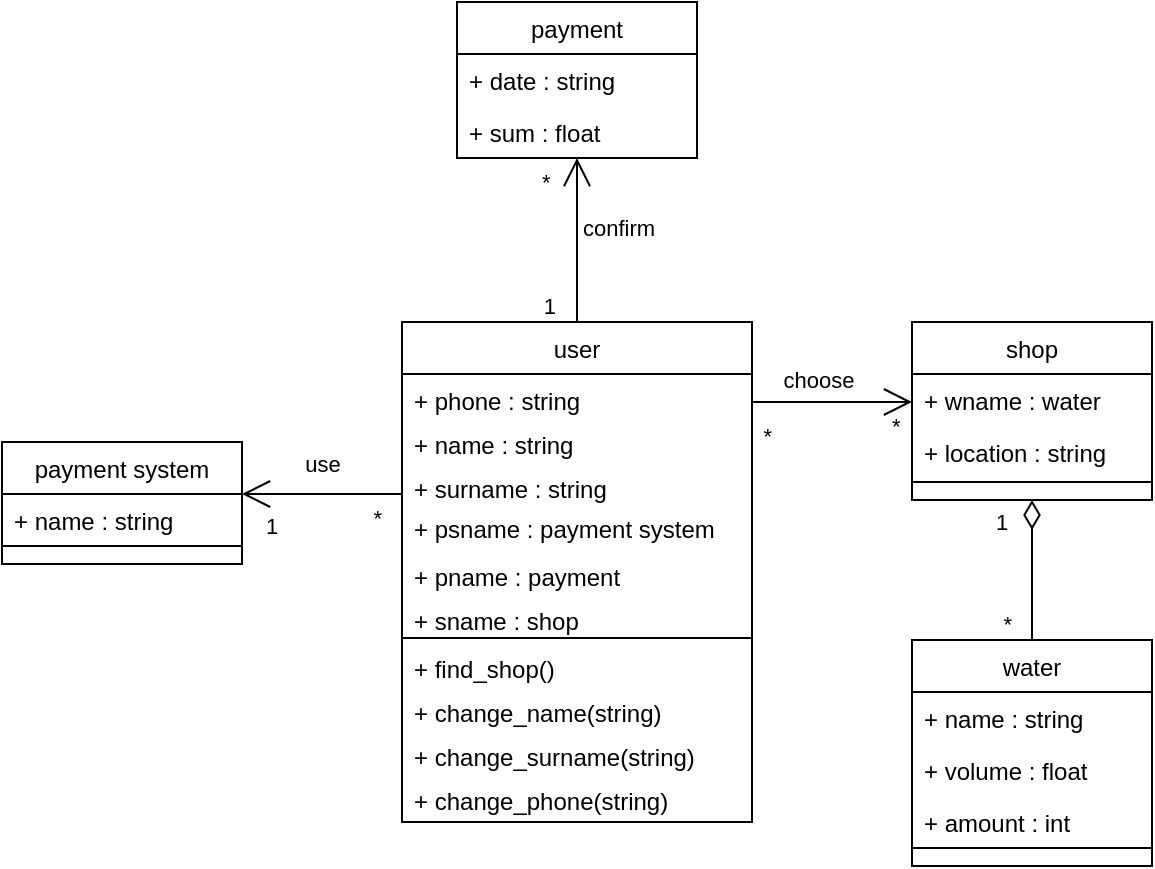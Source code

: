 <mxfile version="20.4.0" type="github">
  <diagram id="ATw0wiLQBBvaftRnEnq2" name="Страница 1">
    <mxGraphModel dx="677" dy="2032" grid="1" gridSize="10" guides="1" tooltips="1" connect="1" arrows="1" fold="1" page="1" pageScale="1" pageWidth="1169" pageHeight="827" math="0" shadow="0">
      <root>
        <mxCell id="0" />
        <mxCell id="1" parent="0" />
        <mxCell id="GyFa929_02Q6f_05pbuW-1" value="payment" style="swimlane;fontStyle=0;childLayout=stackLayout;horizontal=1;startSize=26;fillColor=none;horizontalStack=0;resizeParent=1;resizeParentMax=0;resizeLast=0;collapsible=1;marginBottom=0;" parent="1" vertex="1">
          <mxGeometry x="467.5" y="-1440" width="120" height="78" as="geometry">
            <mxRectangle x="260" y="-410" width="60" height="30" as="alternateBounds" />
          </mxGeometry>
        </mxCell>
        <mxCell id="GyFa929_02Q6f_05pbuW-2" value="+ date : string" style="text;strokeColor=none;fillColor=none;align=left;verticalAlign=top;spacingLeft=4;spacingRight=4;overflow=hidden;rotatable=0;points=[[0,0.5],[1,0.5]];portConstraint=eastwest;" parent="GyFa929_02Q6f_05pbuW-1" vertex="1">
          <mxGeometry y="26" width="120" height="26" as="geometry" />
        </mxCell>
        <mxCell id="GyFa929_02Q6f_05pbuW-3" value="+ sum : float" style="text;strokeColor=none;fillColor=none;align=left;verticalAlign=top;spacingLeft=4;spacingRight=4;overflow=hidden;rotatable=0;points=[[0,0.5],[1,0.5]];portConstraint=eastwest;" parent="GyFa929_02Q6f_05pbuW-1" vertex="1">
          <mxGeometry y="52" width="120" height="26" as="geometry" />
        </mxCell>
        <mxCell id="GyFa929_02Q6f_05pbuW-8" value="water" style="swimlane;fontStyle=0;childLayout=stackLayout;horizontal=1;startSize=26;fillColor=none;horizontalStack=0;resizeParent=1;resizeParentMax=0;resizeLast=0;collapsible=1;marginBottom=0;" parent="1" vertex="1">
          <mxGeometry x="695" y="-1121" width="120" height="104" as="geometry">
            <mxRectangle x="260" y="-410" width="60" height="30" as="alternateBounds" />
          </mxGeometry>
        </mxCell>
        <mxCell id="GyFa929_02Q6f_05pbuW-9" value="+ name : string" style="text;strokeColor=none;fillColor=none;align=left;verticalAlign=top;spacingLeft=4;spacingRight=4;overflow=hidden;rotatable=0;points=[[0,0.5],[1,0.5]];portConstraint=eastwest;" parent="GyFa929_02Q6f_05pbuW-8" vertex="1">
          <mxGeometry y="26" width="120" height="26" as="geometry" />
        </mxCell>
        <mxCell id="GyFa929_02Q6f_05pbuW-10" value="+ volume : float" style="text;strokeColor=none;fillColor=none;align=left;verticalAlign=top;spacingLeft=4;spacingRight=4;overflow=hidden;rotatable=0;points=[[0,0.5],[1,0.5]];portConstraint=eastwest;" parent="GyFa929_02Q6f_05pbuW-8" vertex="1">
          <mxGeometry y="52" width="120" height="26" as="geometry" />
        </mxCell>
        <mxCell id="GyFa929_02Q6f_05pbuW-11" value="+ amount : int" style="text;strokeColor=none;fillColor=none;align=left;verticalAlign=top;spacingLeft=4;spacingRight=4;overflow=hidden;rotatable=0;points=[[0,0.5],[1,0.5]];portConstraint=eastwest;" parent="GyFa929_02Q6f_05pbuW-8" vertex="1">
          <mxGeometry y="78" width="120" height="26" as="geometry" />
        </mxCell>
        <mxCell id="GyFa929_02Q6f_05pbuW-12" value="payment system" style="swimlane;fontStyle=0;childLayout=stackLayout;horizontal=1;startSize=26;fillColor=none;horizontalStack=0;resizeParent=1;resizeParentMax=0;resizeLast=0;collapsible=1;marginBottom=0;" parent="1" vertex="1">
          <mxGeometry x="240" y="-1220" width="120" height="52" as="geometry">
            <mxRectangle x="260" y="-410" width="60" height="30" as="alternateBounds" />
          </mxGeometry>
        </mxCell>
        <mxCell id="GyFa929_02Q6f_05pbuW-13" value="+ name : string" style="text;strokeColor=none;fillColor=none;align=left;verticalAlign=top;spacingLeft=4;spacingRight=4;overflow=hidden;rotatable=0;points=[[0,0.5],[1,0.5]];portConstraint=eastwest;" parent="GyFa929_02Q6f_05pbuW-12" vertex="1">
          <mxGeometry y="26" width="120" height="26" as="geometry" />
        </mxCell>
        <mxCell id="GyFa929_02Q6f_05pbuW-20" value="" style="endArrow=none;html=1;startSize=12;startArrow=diamondThin;startFill=0;entryX=0.5;entryY=0;entryDx=0;entryDy=0;" parent="1" target="GyFa929_02Q6f_05pbuW-8" edge="1">
          <mxGeometry relative="1" as="geometry">
            <mxPoint x="755" y="-1191" as="sourcePoint" />
            <mxPoint x="755" y="-1131" as="targetPoint" />
          </mxGeometry>
        </mxCell>
        <mxCell id="GyFa929_02Q6f_05pbuW-21" value="1" style="edgeLabel;resizable=0;html=1;align=left;verticalAlign=bottom;" parent="GyFa929_02Q6f_05pbuW-20" connectable="0" vertex="1">
          <mxGeometry x="-1" relative="1" as="geometry">
            <mxPoint x="-20" y="19" as="offset" />
          </mxGeometry>
        </mxCell>
        <mxCell id="GyFa929_02Q6f_05pbuW-22" value="*" style="edgeLabel;resizable=0;html=1;align=right;verticalAlign=bottom;" parent="GyFa929_02Q6f_05pbuW-20" connectable="0" vertex="1">
          <mxGeometry x="1" relative="1" as="geometry">
            <mxPoint x="-10" as="offset" />
          </mxGeometry>
        </mxCell>
        <mxCell id="GyFa929_02Q6f_05pbuW-23" value="" style="endArrow=none;html=1;startSize=12;startArrow=open;startFill=0;exitX=1;exitY=0.5;exitDx=0;exitDy=0;entryX=0;entryY=0.5;entryDx=0;entryDy=0;" parent="1" source="GyFa929_02Q6f_05pbuW-12" edge="1">
          <mxGeometry relative="1" as="geometry">
            <mxPoint x="690" y="-1305.67" as="sourcePoint" />
            <mxPoint x="440" y="-1194" as="targetPoint" />
          </mxGeometry>
        </mxCell>
        <mxCell id="GyFa929_02Q6f_05pbuW-24" value="1" style="edgeLabel;resizable=0;html=1;align=left;verticalAlign=bottom;" parent="GyFa929_02Q6f_05pbuW-23" connectable="0" vertex="1">
          <mxGeometry x="-1" relative="1" as="geometry">
            <mxPoint x="10" y="24" as="offset" />
          </mxGeometry>
        </mxCell>
        <mxCell id="GyFa929_02Q6f_05pbuW-25" value="*" style="edgeLabel;resizable=0;html=1;align=right;verticalAlign=bottom;" parent="GyFa929_02Q6f_05pbuW-23" connectable="0" vertex="1">
          <mxGeometry x="1" relative="1" as="geometry">
            <mxPoint x="-10" y="20" as="offset" />
          </mxGeometry>
        </mxCell>
        <mxCell id="GyFa929_02Q6f_05pbuW-26" value="use" style="edgeLabel;html=1;align=center;verticalAlign=middle;resizable=0;points=[];" parent="GyFa929_02Q6f_05pbuW-23" vertex="1" connectable="0">
          <mxGeometry x="0.17" y="2" relative="1" as="geometry">
            <mxPoint x="-7" y="-13" as="offset" />
          </mxGeometry>
        </mxCell>
        <mxCell id="GyFa929_02Q6f_05pbuW-27" value="" style="endArrow=none;html=1;startSize=12;startArrow=open;startFill=0;entryX=0.5;entryY=0;entryDx=0;entryDy=0;exitX=0.5;exitY=1;exitDx=0;exitDy=0;" parent="1" source="GyFa929_02Q6f_05pbuW-1" target="GyFa929_02Q6f_05pbuW-4" edge="1">
          <mxGeometry relative="1" as="geometry">
            <mxPoint x="530" y="-1350" as="sourcePoint" />
            <mxPoint x="620" y="-1330.67" as="targetPoint" />
          </mxGeometry>
        </mxCell>
        <mxCell id="GyFa929_02Q6f_05pbuW-28" value="*" style="edgeLabel;resizable=0;html=1;align=left;verticalAlign=bottom;" parent="GyFa929_02Q6f_05pbuW-27" connectable="0" vertex="1">
          <mxGeometry x="-1" relative="1" as="geometry">
            <mxPoint x="-20" y="20" as="offset" />
          </mxGeometry>
        </mxCell>
        <mxCell id="GyFa929_02Q6f_05pbuW-29" value="1" style="edgeLabel;resizable=0;html=1;align=right;verticalAlign=bottom;" parent="GyFa929_02Q6f_05pbuW-27" connectable="0" vertex="1">
          <mxGeometry x="1" relative="1" as="geometry">
            <mxPoint x="-10" as="offset" />
          </mxGeometry>
        </mxCell>
        <mxCell id="GyFa929_02Q6f_05pbuW-30" value="confirm" style="edgeLabel;html=1;align=center;verticalAlign=middle;resizable=0;points=[];" parent="GyFa929_02Q6f_05pbuW-27" vertex="1" connectable="0">
          <mxGeometry x="0.17" y="2" relative="1" as="geometry">
            <mxPoint x="18" y="-13" as="offset" />
          </mxGeometry>
        </mxCell>
        <mxCell id="dI0i4j_MGqkQLaD2QQwu-8" style="text;strokeColor=default;fillColor=none;align=left;verticalAlign=top;spacingLeft=4;spacingRight=4;overflow=hidden;rotatable=0;points=[[0,0.5],[1,0.5]];portConstraint=eastwest;" vertex="1" parent="1">
          <mxGeometry x="240" y="-1168" width="120" height="9" as="geometry" />
        </mxCell>
        <mxCell id="dI0i4j_MGqkQLaD2QQwu-9" style="text;strokeColor=default;fillColor=none;align=left;verticalAlign=top;spacingLeft=4;spacingRight=4;overflow=hidden;rotatable=0;points=[[0,0.5],[1,0.5]];portConstraint=eastwest;" vertex="1" parent="1">
          <mxGeometry x="695" y="-1200" width="120" height="9" as="geometry" />
        </mxCell>
        <mxCell id="dI0i4j_MGqkQLaD2QQwu-12" value="shop" style="swimlane;fontStyle=0;childLayout=stackLayout;horizontal=1;startSize=26;fillColor=none;horizontalStack=0;resizeParent=1;resizeParentMax=0;resizeLast=0;collapsible=1;marginBottom=0;" vertex="1" parent="1">
          <mxGeometry x="695" y="-1280" width="120" height="80" as="geometry">
            <mxRectangle x="260" y="-410" width="60" height="30" as="alternateBounds" />
          </mxGeometry>
        </mxCell>
        <mxCell id="dI0i4j_MGqkQLaD2QQwu-13" value="+ wname : water" style="text;strokeColor=none;fillColor=none;align=left;verticalAlign=top;spacingLeft=4;spacingRight=4;overflow=hidden;rotatable=0;points=[[0,0.5],[1,0.5]];portConstraint=eastwest;" vertex="1" parent="dI0i4j_MGqkQLaD2QQwu-12">
          <mxGeometry y="26" width="120" height="26" as="geometry" />
        </mxCell>
        <mxCell id="dI0i4j_MGqkQLaD2QQwu-14" value="+ location : string" style="text;strokeColor=none;fillColor=none;align=left;verticalAlign=top;spacingLeft=4;spacingRight=4;overflow=hidden;rotatable=0;points=[[0,0.5],[1,0.5]];portConstraint=eastwest;" vertex="1" parent="dI0i4j_MGqkQLaD2QQwu-12">
          <mxGeometry y="52" width="120" height="28" as="geometry" />
        </mxCell>
        <mxCell id="dI0i4j_MGqkQLaD2QQwu-15" value="" style="endArrow=none;html=1;startSize=12;startArrow=open;startFill=0;exitX=0;exitY=0.5;exitDx=0;exitDy=0;" edge="1" parent="1" source="dI0i4j_MGqkQLaD2QQwu-12">
          <mxGeometry relative="1" as="geometry">
            <mxPoint x="744" y="-1352.67" as="sourcePoint" />
            <mxPoint x="615" y="-1240" as="targetPoint" />
          </mxGeometry>
        </mxCell>
        <mxCell id="dI0i4j_MGqkQLaD2QQwu-16" value="*" style="edgeLabel;resizable=0;html=1;align=left;verticalAlign=bottom;" connectable="0" vertex="1" parent="dI0i4j_MGqkQLaD2QQwu-15">
          <mxGeometry x="-1" relative="1" as="geometry">
            <mxPoint x="-12" y="20" as="offset" />
          </mxGeometry>
        </mxCell>
        <mxCell id="dI0i4j_MGqkQLaD2QQwu-17" value="*" style="edgeLabel;resizable=0;html=1;align=right;verticalAlign=bottom;" connectable="0" vertex="1" parent="dI0i4j_MGqkQLaD2QQwu-15">
          <mxGeometry x="1" relative="1" as="geometry">
            <mxPoint x="10" y="25" as="offset" />
          </mxGeometry>
        </mxCell>
        <mxCell id="dI0i4j_MGqkQLaD2QQwu-18" value="choose" style="edgeLabel;html=1;align=center;verticalAlign=middle;resizable=0;points=[];" vertex="1" connectable="0" parent="dI0i4j_MGqkQLaD2QQwu-15">
          <mxGeometry x="0.17" y="2" relative="1" as="geometry">
            <mxPoint y="-13" as="offset" />
          </mxGeometry>
        </mxCell>
        <mxCell id="dI0i4j_MGqkQLaD2QQwu-19" style="text;strokeColor=default;fillColor=none;align=left;verticalAlign=top;spacingLeft=4;spacingRight=4;overflow=hidden;rotatable=0;points=[[0,0.5],[1,0.5]];portConstraint=eastwest;" vertex="1" parent="1">
          <mxGeometry x="695" y="-1017" width="120" height="9" as="geometry" />
        </mxCell>
        <mxCell id="dI0i4j_MGqkQLaD2QQwu-20" value="" style="group" vertex="1" connectable="0" parent="1">
          <mxGeometry x="440" y="-1280" width="175" height="250" as="geometry" />
        </mxCell>
        <mxCell id="GyFa929_02Q6f_05pbuW-4" value="user" style="swimlane;fontStyle=0;childLayout=stackLayout;horizontal=1;startSize=26;fillColor=none;horizontalStack=0;resizeParent=1;resizeParentMax=0;resizeLast=0;collapsible=1;marginBottom=0;" parent="dI0i4j_MGqkQLaD2QQwu-20" vertex="1">
          <mxGeometry width="175" height="158" as="geometry">
            <mxRectangle x="360" y="-440" width="60" height="30" as="alternateBounds" />
          </mxGeometry>
        </mxCell>
        <mxCell id="GyFa929_02Q6f_05pbuW-19" value="+ phone : string" style="text;strokeColor=none;fillColor=none;align=left;verticalAlign=top;spacingLeft=4;spacingRight=4;overflow=hidden;rotatable=0;points=[[0,0.5],[1,0.5]];portConstraint=eastwest;" parent="GyFa929_02Q6f_05pbuW-4" vertex="1">
          <mxGeometry y="26" width="175" height="22" as="geometry" />
        </mxCell>
        <mxCell id="GyFa929_02Q6f_05pbuW-5" value="+ name : string" style="text;strokeColor=none;fillColor=none;align=left;verticalAlign=top;spacingLeft=4;spacingRight=4;overflow=hidden;rotatable=0;points=[[0,0.5],[1,0.5]];portConstraint=eastwest;" parent="GyFa929_02Q6f_05pbuW-4" vertex="1">
          <mxGeometry y="48" width="175" height="22" as="geometry" />
        </mxCell>
        <mxCell id="GyFa929_02Q6f_05pbuW-18" value="+ surname : string" style="text;strokeColor=none;fillColor=none;align=left;verticalAlign=top;spacingLeft=4;spacingRight=4;overflow=hidden;rotatable=0;points=[[0,0.5],[1,0.5]];portConstraint=eastwest;" parent="GyFa929_02Q6f_05pbuW-4" vertex="1">
          <mxGeometry y="70" width="175" height="20" as="geometry" />
        </mxCell>
        <mxCell id="dI0i4j_MGqkQLaD2QQwu-2" value="+ psname : payment system" style="text;strokeColor=none;fillColor=none;align=left;verticalAlign=top;spacingLeft=4;spacingRight=4;overflow=hidden;rotatable=0;points=[[0,0.5],[1,0.5]];portConstraint=eastwest;" vertex="1" parent="GyFa929_02Q6f_05pbuW-4">
          <mxGeometry y="90" width="175" height="24" as="geometry" />
        </mxCell>
        <mxCell id="dI0i4j_MGqkQLaD2QQwu-3" value="+ pname : payment" style="text;strokeColor=none;fillColor=none;align=left;verticalAlign=top;spacingLeft=4;spacingRight=4;overflow=hidden;rotatable=0;points=[[0,0.5],[1,0.5]];portConstraint=eastwest;" vertex="1" parent="GyFa929_02Q6f_05pbuW-4">
          <mxGeometry y="114" width="175" height="22" as="geometry" />
        </mxCell>
        <mxCell id="dI0i4j_MGqkQLaD2QQwu-4" value="+ sname : shop" style="text;strokeColor=none;fillColor=none;align=left;verticalAlign=top;spacingLeft=4;spacingRight=4;overflow=hidden;rotatable=0;points=[[0,0.5],[1,0.5]];portConstraint=eastwest;" vertex="1" parent="GyFa929_02Q6f_05pbuW-4">
          <mxGeometry y="136" width="175" height="22" as="geometry" />
        </mxCell>
        <mxCell id="GyFa929_02Q6f_05pbuW-31" style="text;strokeColor=default;fillColor=none;align=left;verticalAlign=top;spacingLeft=4;spacingRight=4;overflow=hidden;rotatable=0;points=[[0,0.5],[1,0.5]];portConstraint=eastwest;" parent="dI0i4j_MGqkQLaD2QQwu-20" vertex="1">
          <mxGeometry y="158" width="175" height="92" as="geometry" />
        </mxCell>
        <mxCell id="dI0i4j_MGqkQLaD2QQwu-5" value="+ find_shop()" style="text;strokeColor=none;fillColor=none;align=left;verticalAlign=top;spacingLeft=4;spacingRight=4;overflow=hidden;rotatable=0;points=[[0,0.5],[1,0.5]];portConstraint=eastwest;" vertex="1" parent="dI0i4j_MGqkQLaD2QQwu-20">
          <mxGeometry y="160" width="175" height="22" as="geometry" />
        </mxCell>
        <mxCell id="dI0i4j_MGqkQLaD2QQwu-6" value="+ change_name(string)" style="text;strokeColor=none;fillColor=none;align=left;verticalAlign=top;spacingLeft=4;spacingRight=4;overflow=hidden;rotatable=0;points=[[0,0.5],[1,0.5]];portConstraint=eastwest;" vertex="1" parent="dI0i4j_MGqkQLaD2QQwu-20">
          <mxGeometry y="182" width="175" height="22" as="geometry" />
        </mxCell>
        <mxCell id="dI0i4j_MGqkQLaD2QQwu-10" value="+ change_surname(string)" style="text;strokeColor=none;fillColor=none;align=left;verticalAlign=top;spacingLeft=4;spacingRight=4;overflow=hidden;rotatable=0;points=[[0,0.5],[1,0.5]];portConstraint=eastwest;" vertex="1" parent="dI0i4j_MGqkQLaD2QQwu-20">
          <mxGeometry y="204" width="175" height="22" as="geometry" />
        </mxCell>
        <mxCell id="dI0i4j_MGqkQLaD2QQwu-11" value="+ change_phone(string)" style="text;strokeColor=none;fillColor=none;align=left;verticalAlign=top;spacingLeft=4;spacingRight=4;overflow=hidden;rotatable=0;points=[[0,0.5],[1,0.5]];portConstraint=eastwest;" vertex="1" parent="dI0i4j_MGqkQLaD2QQwu-20">
          <mxGeometry y="226" width="175" height="22" as="geometry" />
        </mxCell>
      </root>
    </mxGraphModel>
  </diagram>
</mxfile>
